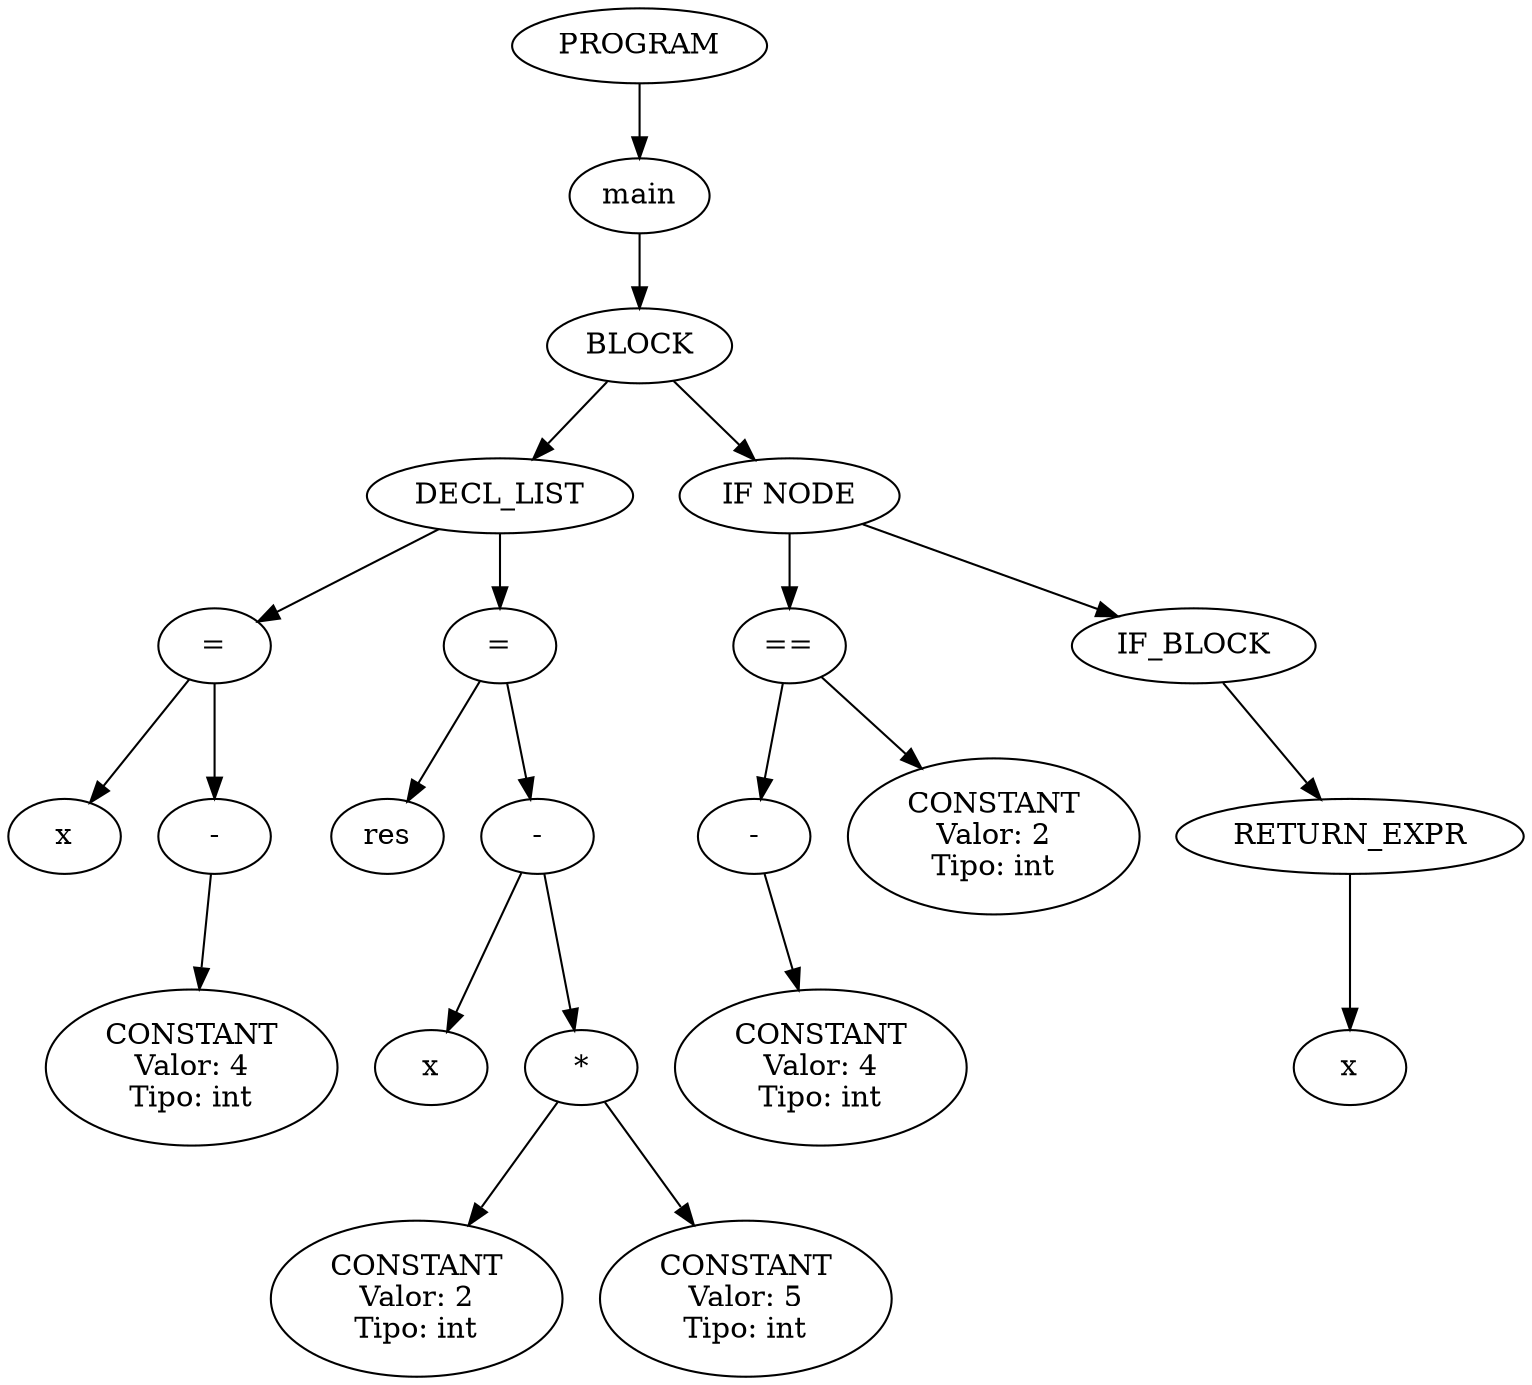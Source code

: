 digraph AST {
  0 [label="PROGRAM"];
  1 [label="main"];
  2 [label="BLOCK"];
  3 [label="DECL_LIST"];
  4 [label="="];
  5 [label="x"];
  4 -> 5;
  6 [label="-"];
  7 [label="CONSTANT\nValor: 4\nTipo: int"];
  6 -> 7;
  4 -> 6;
  3 -> 4;
  8 [label="="];
  9 [label="res"];
  8 -> 9;
  10 [label="-"];
  11 [label="x"];
  10 -> 11;
  12 [label="*"];
  13 [label="CONSTANT\nValor: 2\nTipo: int"];
  12 -> 13;
  14 [label="CONSTANT\nValor: 5\nTipo: int"];
  12 -> 14;
  10 -> 12;
  8 -> 10;
  3 -> 8;
  2 -> 3;
  15 [label="IF NODE"];
  16 [label="=="];
  17 [label="-"];
  18 [label="CONSTANT\nValor: 4\nTipo: int"];
  17 -> 18;
  16 -> 17;
  19 [label="CONSTANT\nValor: 2\nTipo: int"];
  16 -> 19;
  15 -> 16;
  20 [label="IF_BLOCK"];
  21 [label="RETURN_EXPR"];
  22 [label="x"];
  21 -> 22;
  20 -> 21;
  15 -> 20;
  2 -> 15;
  1 -> 2;
  0 -> 1;
}
